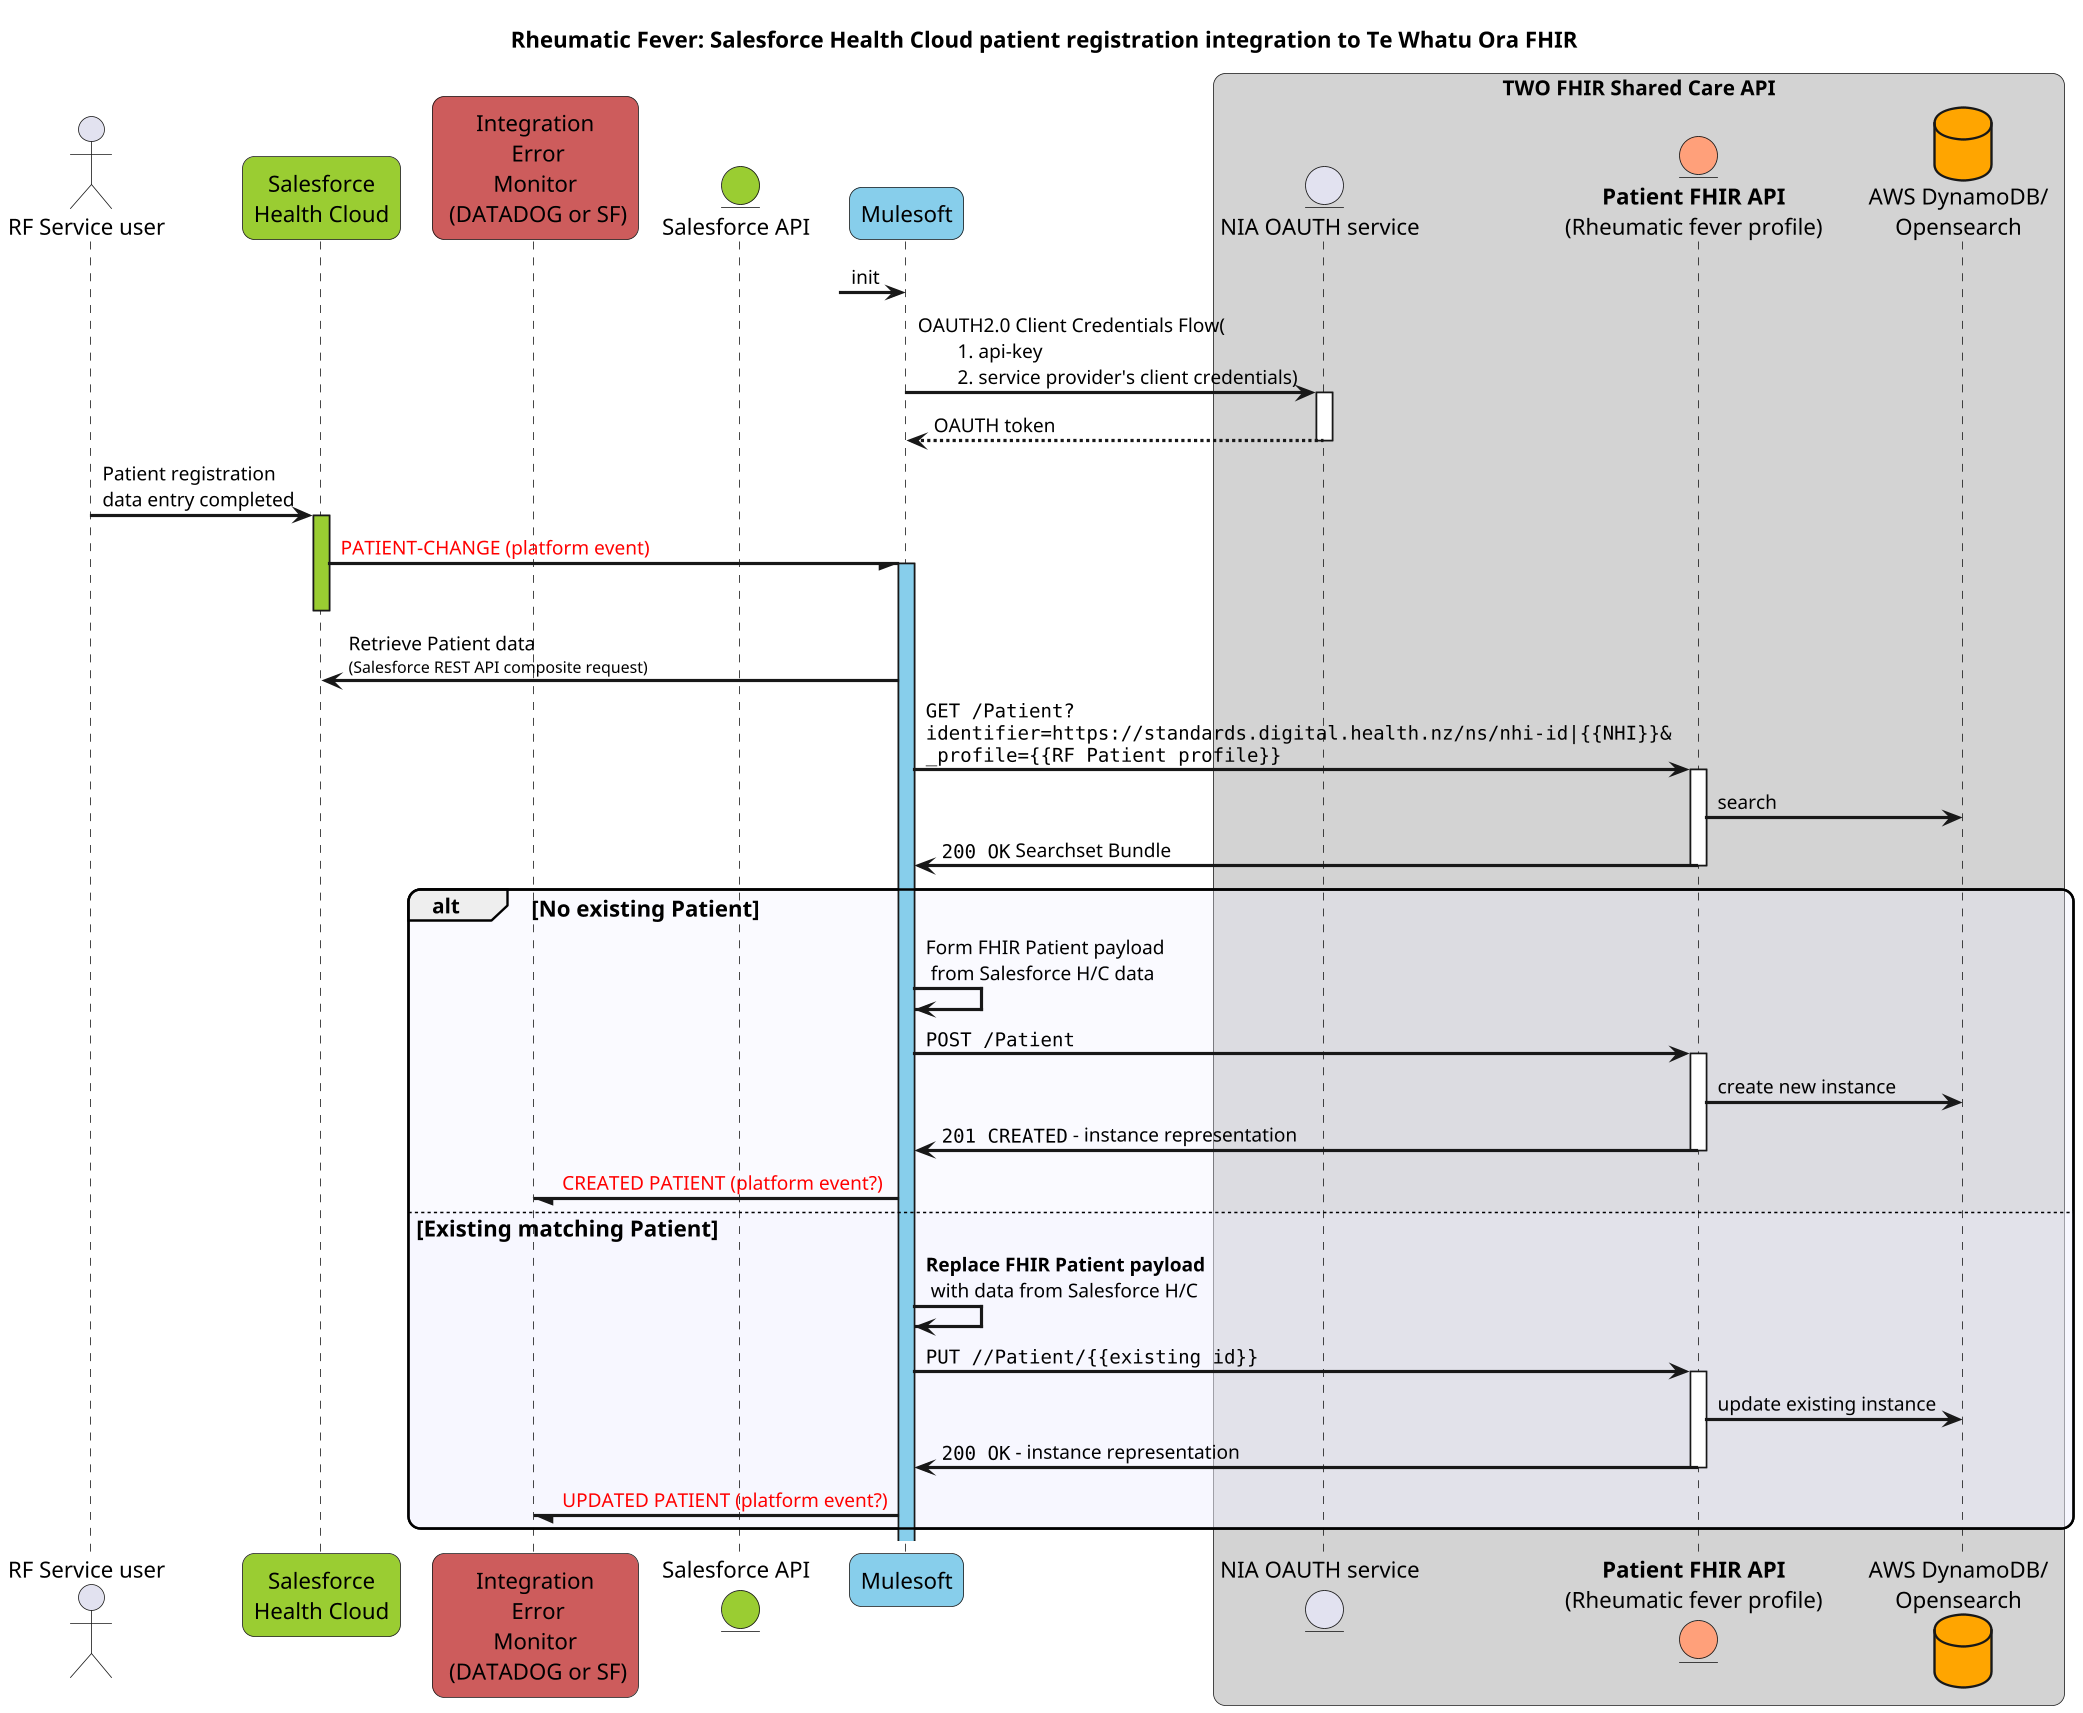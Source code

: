 @startuml seq-SF-to-FHIR-integration


autonumber "<b> 00"

skinparam ArrowFontSize 16
skinparam BoxPadding 10
skinparam dpi 400
skinparam MaxMessageSize 350
skinparam NoteFontSize 11
skinparam ParticipantPadding 5
skinparam responseMessageBelowArrow true
skinparam roundcorner 15
skinparam sequenceArrowThickness 2
skinparam SequenceMessageAlignment left
skinparam ArrowFontSize 12
skinparam sequenceStyle uml2
skinparam sequencegroupfontsize 14
' semi-transparent sequence groups!
' see https://sarafian.github.io/tips/2021/03/11/plantuml-tips-tricks-1.html#:~:text=responseMessageBelowArrow-,Semi,-transparent%20group%20backgrounds
skinparam SequenceGroupBodyBackgroundColor #EEEEFF50


scale max 500 width


'' ** page 1
title "Rheumatic Fever: Salesforce Health Cloud patient registration integration to Te Whatu Ora FHIR"

actor "RF Service user" as USER
participant "Salesforce\nHealth Cloud" as OLLIE #YellowGreen
participant "Integration\n Error\nMonitor\n (DATADOG or SF)" as WATCHDOG #IndianRed
entity "Salesforce API" as ROSIE #YellowGreen
participant "Mulesoft" as TILLY #SkyBlue

box "TWO FHIR Shared Care API" #LightGrey
  entity "NIA OAUTH service" as WICKET
  entity "**Patient FHIR API**\n(Rheumatic fever profile)" as PATIENT #LightSalmon
  database "AWS DynamoDB/\nOpensearch" as REPO #Orange 
end box

autonumber stop

?-> TILLY: init
TILLY -> WICKET++: OAUTH2.0 Client Credentials Flow(\n\t1. api-key\n\t2. service provider's client credentials) 
return OAUTH token

USER -> OLLIE++ #YellowGreen: Patient registration\ndata entry completed
OLLIE -/ TILLY++ #SkyBlue: <color:red>PATIENT-CHANGE (platform event)
deactivate OLLIE

TILLY -> OLLIE: Retrieve Patient data \n<size:10>(Salesforce REST API composite request)
TILLY -> PATIENT++: ""GET /Patient?""\n""identifier=https://standards.digital.health.nz/ns/nhi-id|{{NHI}}&""\n""_profile={{RF Patient profile}}""

PATIENT -> REPO: search
PATIENT -> TILLY--: ""200 OK"" Searchset Bundle

alt No existing Patient
  TILLY -> TILLY: Form FHIR Patient payload\n from Salesforce H/C data
  TILLY -> PATIENT++: ""POST /Patient""
  PATIENT -> REPO: create new instance
  PATIENT -> TILLY--: ""201 CREATED"" - instance representation
  TILLY -/ WATCHDOG: <color:red>CREATED PATIENT (platform event?)

else Existing matching Patient

  TILLY -> TILLY: **Replace FHIR Patient payload**\n with data from Salesforce H/C
  TILLY -> PATIENT++: ""PUT //Patient/{{existing id}}""
  PATIENT -> REPO: update existing instance
  PATIENT -> TILLY--: ""200 OK"" - instance representation
  TILLY -/ WATCHDOG: <color:red>UPDATED PATIENT (platform event?)
end


' *******************
' ** page 2
'newpage Rheumatic Fever: HNZ FHIR updates to Salesforce Health Cloud


@enduml